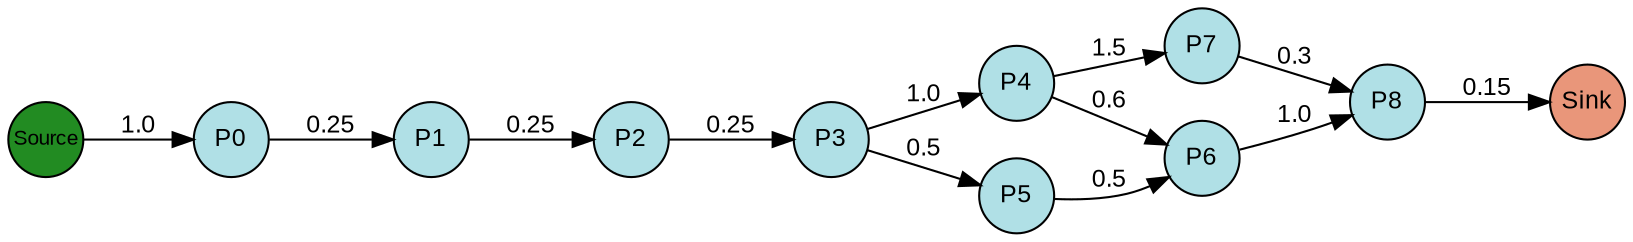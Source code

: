 digraph {
  splines=true;
node [margin=0 fontname=arial fontcolor=black fontsize=12 shape=circle width=0.5 fixedsize=true style=filled fillcolor=powderblue]
  1 [label="P0"]
  2 [label="P1"]
  3 [label="P2"]
  4 [label="P3"]
  5 [label="P4"]
  6 [label="P5"]
  7 [label="P6"]
  8 [label="P7"]
  9 [label="P8"]
  node [margin=0 fontname=arial fontcolor=black fontsize=10 shape=circle width=0.5 fixedsize=true style=filled fillcolor=forestgreen]
  10 [label="Source"]
  node [margin=0 fontname=arial fontcolor=black fontsize=12 shape=circle width=0.5 fixedsize=true style=filled fillcolor=darksalmon]
  11 [label="Sink"]
rankdir=LR
edge [margin=0 fontname=arial fontcolor=black fontsize=12]
   1 -> 2 [label="0.25"]
   2 -> 3 [label="0.25"]
   3 -> 4 [label="0.25"]
   4 -> 5 [label="1.0"]
   4 -> 6 [label="0.5"]
   5 -> 7 [label="0.6"]
   6 -> 7 [label="0.5"]
   5 -> 8 [label="1.5"]
   7 -> 9 [label="1.0"]
   8 -> 9 [label="0.3"]
   10 -> 1 [label="1.0"]
   9 -> 11 [label="0.15"]

  {rank=same 10}
	{rank=same  1 }
	{rank=same  2 }
	{rank=same  3 }
	{rank=same  4 }
	{rank=same  5, 6 }
	{rank=same  7, 8 }
	{rank=same  9 }
  {rank=same 11}
}
